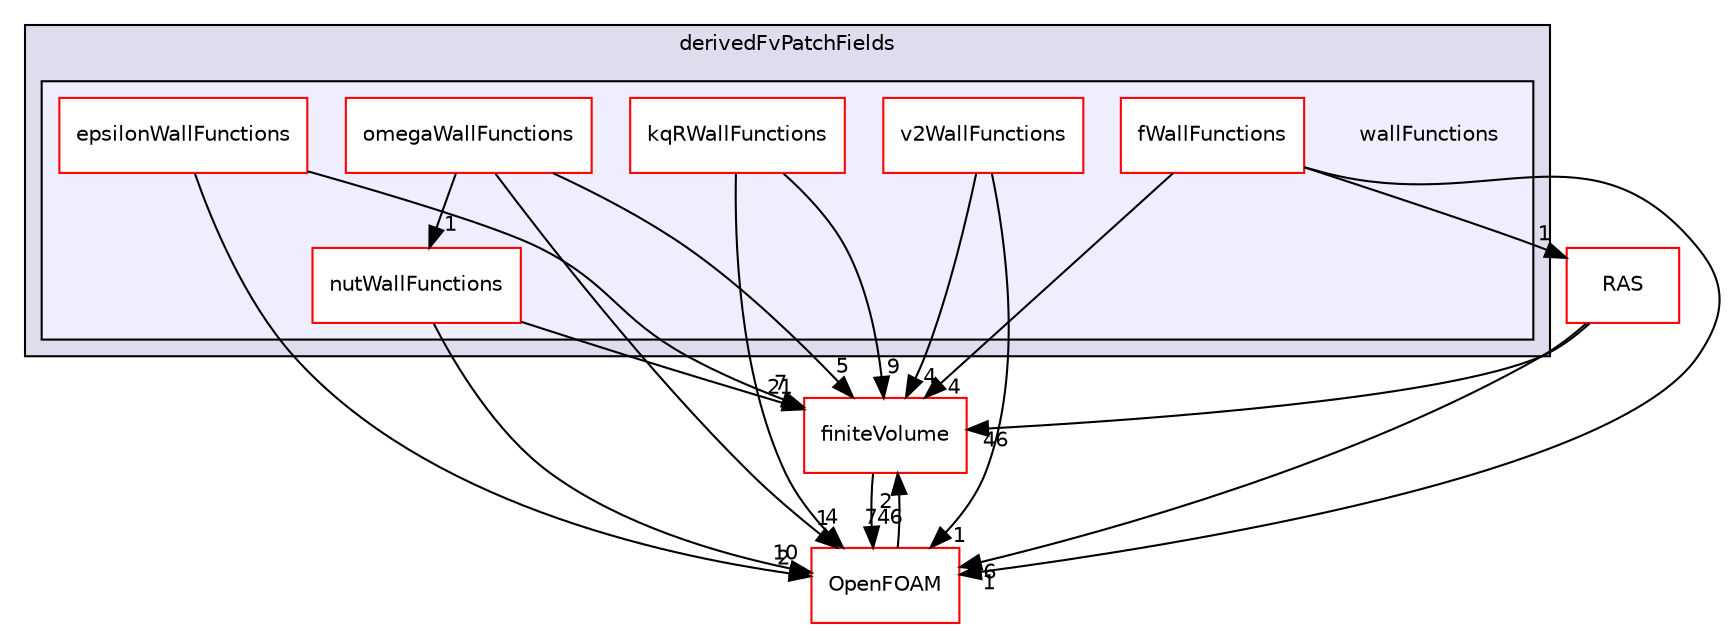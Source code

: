 digraph "src/TurbulenceModels/turbulenceModels/derivedFvPatchFields/wallFunctions" {
  bgcolor=transparent;
  compound=true
  node [ fontsize="10", fontname="Helvetica"];
  edge [ labelfontsize="10", labelfontname="Helvetica"];
  subgraph clusterdir_ab48cf420a2a4dfbebb9277cfff14058 {
    graph [ bgcolor="#ddddee", pencolor="black", label="derivedFvPatchFields" fontname="Helvetica", fontsize="10", URL="dir_ab48cf420a2a4dfbebb9277cfff14058.html"]
  subgraph clusterdir_1bd551b8fe346f6c53ea4a4970013c1a {
    graph [ bgcolor="#eeeeff", pencolor="black", label="" URL="dir_1bd551b8fe346f6c53ea4a4970013c1a.html"];
    dir_1bd551b8fe346f6c53ea4a4970013c1a [shape=plaintext label="wallFunctions"];
    dir_6c6688e06e5e4bc5d57f464702d3392a [shape=box label="epsilonWallFunctions" color="red" fillcolor="white" style="filled" URL="dir_6c6688e06e5e4bc5d57f464702d3392a.html"];
    dir_797684d746f7e36264a499fc781eab6f [shape=box label="fWallFunctions" color="red" fillcolor="white" style="filled" URL="dir_797684d746f7e36264a499fc781eab6f.html"];
    dir_4df10aeadb52540acbb9032f7f2f2662 [shape=box label="kqRWallFunctions" color="red" fillcolor="white" style="filled" URL="dir_4df10aeadb52540acbb9032f7f2f2662.html"];
    dir_ad914e388ddae9a53c7173853ad02594 [shape=box label="nutWallFunctions" color="red" fillcolor="white" style="filled" URL="dir_ad914e388ddae9a53c7173853ad02594.html"];
    dir_c89e9d4150f4945001e3e237b4094b77 [shape=box label="omegaWallFunctions" color="red" fillcolor="white" style="filled" URL="dir_c89e9d4150f4945001e3e237b4094b77.html"];
    dir_a946111a2b804f0021510845469d100e [shape=box label="v2WallFunctions" color="red" fillcolor="white" style="filled" URL="dir_a946111a2b804f0021510845469d100e.html"];
  }
  }
  dir_9bd15774b555cf7259a6fa18f99fe99b [shape=box label="finiteVolume" color="red" URL="dir_9bd15774b555cf7259a6fa18f99fe99b.html"];
  dir_adfb94148fb30832cafb0debb79458ba [shape=box label="RAS" color="red" URL="dir_adfb94148fb30832cafb0debb79458ba.html"];
  dir_c5473ff19b20e6ec4dfe5c310b3778a8 [shape=box label="OpenFOAM" color="red" URL="dir_c5473ff19b20e6ec4dfe5c310b3778a8.html"];
  dir_9bd15774b555cf7259a6fa18f99fe99b->dir_c5473ff19b20e6ec4dfe5c310b3778a8 [headlabel="746", labeldistance=1.5 headhref="dir_000897_001897.html"];
  dir_6c6688e06e5e4bc5d57f464702d3392a->dir_9bd15774b555cf7259a6fa18f99fe99b [headlabel="7", labeldistance=1.5 headhref="dir_003110_000897.html"];
  dir_6c6688e06e5e4bc5d57f464702d3392a->dir_c5473ff19b20e6ec4dfe5c310b3778a8 [headlabel="2", labeldistance=1.5 headhref="dir_003110_001897.html"];
  dir_797684d746f7e36264a499fc781eab6f->dir_9bd15774b555cf7259a6fa18f99fe99b [headlabel="4", labeldistance=1.5 headhref="dir_003113_000897.html"];
  dir_797684d746f7e36264a499fc781eab6f->dir_adfb94148fb30832cafb0debb79458ba [headlabel="1", labeldistance=1.5 headhref="dir_003113_003160.html"];
  dir_797684d746f7e36264a499fc781eab6f->dir_c5473ff19b20e6ec4dfe5c310b3778a8 [headlabel="1", labeldistance=1.5 headhref="dir_003113_001897.html"];
  dir_ad914e388ddae9a53c7173853ad02594->dir_9bd15774b555cf7259a6fa18f99fe99b [headlabel="21", labeldistance=1.5 headhref="dir_003118_000897.html"];
  dir_ad914e388ddae9a53c7173853ad02594->dir_c5473ff19b20e6ec4dfe5c310b3778a8 [headlabel="10", labeldistance=1.5 headhref="dir_003118_001897.html"];
  dir_c89e9d4150f4945001e3e237b4094b77->dir_9bd15774b555cf7259a6fa18f99fe99b [headlabel="5", labeldistance=1.5 headhref="dir_003128_000897.html"];
  dir_c89e9d4150f4945001e3e237b4094b77->dir_ad914e388ddae9a53c7173853ad02594 [headlabel="1", labeldistance=1.5 headhref="dir_003128_003118.html"];
  dir_c89e9d4150f4945001e3e237b4094b77->dir_c5473ff19b20e6ec4dfe5c310b3778a8 [headlabel="1", labeldistance=1.5 headhref="dir_003128_001897.html"];
  dir_a946111a2b804f0021510845469d100e->dir_9bd15774b555cf7259a6fa18f99fe99b [headlabel="4", labeldistance=1.5 headhref="dir_003130_000897.html"];
  dir_a946111a2b804f0021510845469d100e->dir_c5473ff19b20e6ec4dfe5c310b3778a8 [headlabel="1", labeldistance=1.5 headhref="dir_003130_001897.html"];
  dir_adfb94148fb30832cafb0debb79458ba->dir_9bd15774b555cf7259a6fa18f99fe99b [headlabel="46", labeldistance=1.5 headhref="dir_003160_000897.html"];
  dir_adfb94148fb30832cafb0debb79458ba->dir_c5473ff19b20e6ec4dfe5c310b3778a8 [headlabel="6", labeldistance=1.5 headhref="dir_003160_001897.html"];
  dir_4df10aeadb52540acbb9032f7f2f2662->dir_9bd15774b555cf7259a6fa18f99fe99b [headlabel="9", labeldistance=1.5 headhref="dir_003115_000897.html"];
  dir_4df10aeadb52540acbb9032f7f2f2662->dir_c5473ff19b20e6ec4dfe5c310b3778a8 [headlabel="4", labeldistance=1.5 headhref="dir_003115_001897.html"];
  dir_c5473ff19b20e6ec4dfe5c310b3778a8->dir_9bd15774b555cf7259a6fa18f99fe99b [headlabel="2", labeldistance=1.5 headhref="dir_001897_000897.html"];
}
